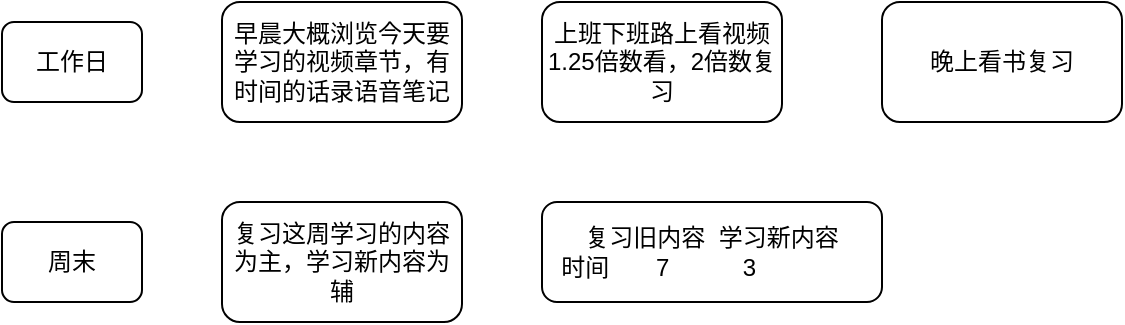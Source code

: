<mxfile version="12.2.9" type="github" pages="1">
  <diagram id="MTuKY3IIE5yhsqu855IO" name="Page-1">
    <mxGraphModel dx="920" dy="502" grid="1" gridSize="10" guides="1" tooltips="1" connect="1" arrows="1" fold="1" page="1" pageScale="1" pageWidth="850" pageHeight="1100" math="0" shadow="0">
      <root>
        <mxCell id="0"/>
        <mxCell id="1" parent="0"/>
        <mxCell id="dZQ6U5_dljSOXEF4BZyG-1" value="早晨大概浏览今天要学习的视频章节，有时间的话录语音笔记" style="rounded=1;whiteSpace=wrap;html=1;" vertex="1" parent="1">
          <mxGeometry x="190" y="130" width="120" height="60" as="geometry"/>
        </mxCell>
        <mxCell id="dZQ6U5_dljSOXEF4BZyG-2" value="工作日" style="rounded=1;whiteSpace=wrap;html=1;" vertex="1" parent="1">
          <mxGeometry x="80" y="140" width="70" height="40" as="geometry"/>
        </mxCell>
        <mxCell id="dZQ6U5_dljSOXEF4BZyG-3" value="上班下班路上看视频1.25倍数看，2倍数复习" style="rounded=1;whiteSpace=wrap;html=1;" vertex="1" parent="1">
          <mxGeometry x="350" y="130" width="120" height="60" as="geometry"/>
        </mxCell>
        <mxCell id="dZQ6U5_dljSOXEF4BZyG-4" value="晚上看书复习" style="rounded=1;whiteSpace=wrap;html=1;" vertex="1" parent="1">
          <mxGeometry x="520" y="130" width="120" height="60" as="geometry"/>
        </mxCell>
        <mxCell id="dZQ6U5_dljSOXEF4BZyG-5" value="周末" style="rounded=1;whiteSpace=wrap;html=1;" vertex="1" parent="1">
          <mxGeometry x="80" y="240" width="70" height="40" as="geometry"/>
        </mxCell>
        <mxCell id="dZQ6U5_dljSOXEF4BZyG-6" value="复习这周学习的内容为主，学习新内容为辅" style="rounded=1;whiteSpace=wrap;html=1;" vertex="1" parent="1">
          <mxGeometry x="190" y="230" width="120" height="60" as="geometry"/>
        </mxCell>
        <mxCell id="dZQ6U5_dljSOXEF4BZyG-7" value="复习旧内容&amp;nbsp; 学习新内容&lt;br&gt;时间&amp;nbsp; &amp;nbsp; &amp;nbsp; &amp;nbsp;7&amp;nbsp; &amp;nbsp; &amp;nbsp; &amp;nbsp; &amp;nbsp; &amp;nbsp;3&amp;nbsp; &amp;nbsp; &amp;nbsp; &amp;nbsp; &amp;nbsp; &amp;nbsp; &amp;nbsp; &amp;nbsp;&amp;nbsp;&lt;br&gt;" style="rounded=1;whiteSpace=wrap;html=1;" vertex="1" parent="1">
          <mxGeometry x="350" y="230" width="170" height="50" as="geometry"/>
        </mxCell>
      </root>
    </mxGraphModel>
  </diagram>
</mxfile>
